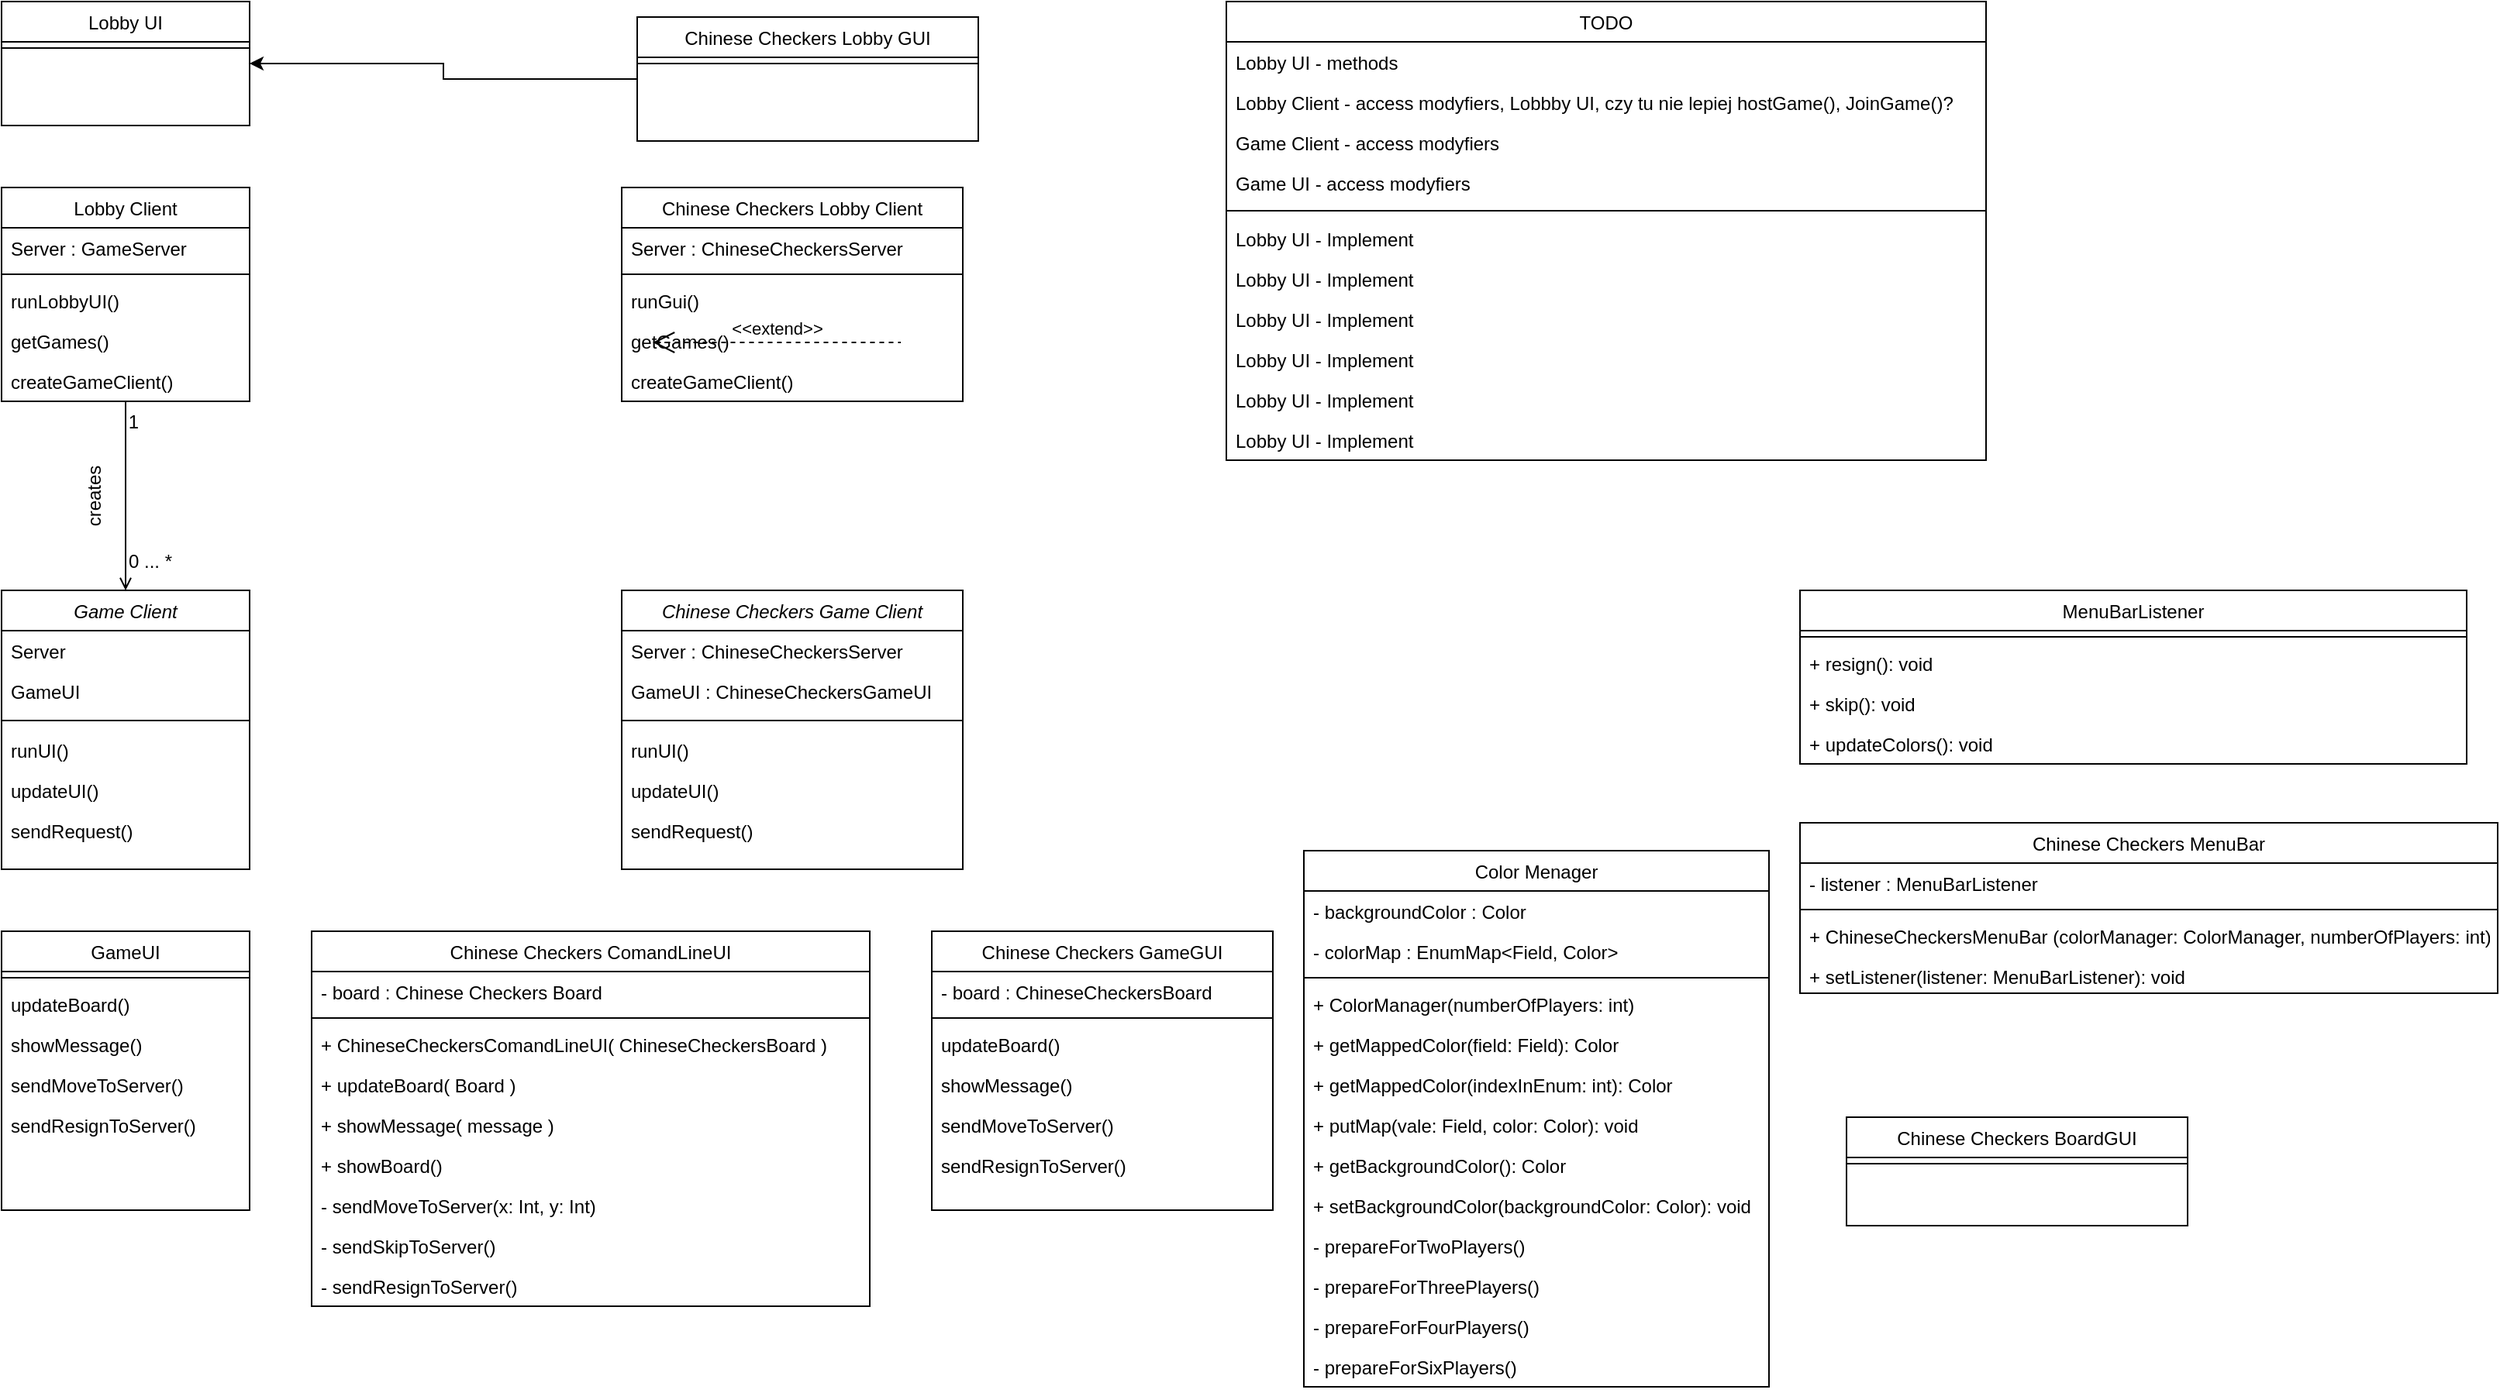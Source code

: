<mxfile version="14.0.1" type="github">
  <diagram id="C5RBs43oDa-KdzZeNtuy" name="Page-1">
    <mxGraphModel dx="1422" dy="812" grid="1" gridSize="10" guides="1" tooltips="1" connect="1" arrows="1" fold="1" page="1" pageScale="1" pageWidth="827" pageHeight="1169" math="0" shadow="0">
      <root>
        <mxCell id="WIyWlLk6GJQsqaUBKTNV-0" />
        <mxCell id="WIyWlLk6GJQsqaUBKTNV-1" parent="WIyWlLk6GJQsqaUBKTNV-0" />
        <mxCell id="zkfFHV4jXpPFQw0GAbJ--0" value="Game Client" style="swimlane;fontStyle=2;align=center;verticalAlign=top;childLayout=stackLayout;horizontal=1;startSize=26;horizontalStack=0;resizeParent=1;resizeLast=0;collapsible=1;marginBottom=0;rounded=0;shadow=0;strokeWidth=1;" parent="WIyWlLk6GJQsqaUBKTNV-1" vertex="1">
          <mxGeometry x="40" y="420" width="160" height="180" as="geometry">
            <mxRectangle x="230" y="140" width="160" height="26" as="alternateBounds" />
          </mxGeometry>
        </mxCell>
        <mxCell id="zkfFHV4jXpPFQw0GAbJ--1" value="Server" style="text;align=left;verticalAlign=top;spacingLeft=4;spacingRight=4;overflow=hidden;rotatable=0;points=[[0,0.5],[1,0.5]];portConstraint=eastwest;" parent="zkfFHV4jXpPFQw0GAbJ--0" vertex="1">
          <mxGeometry y="26" width="160" height="26" as="geometry" />
        </mxCell>
        <mxCell id="L-dQFNtFNeiDUSVbSoQx-4" value="GameUI" style="text;align=left;verticalAlign=top;spacingLeft=4;spacingRight=4;overflow=hidden;rotatable=0;points=[[0,0.5],[1,0.5]];portConstraint=eastwest;" parent="zkfFHV4jXpPFQw0GAbJ--0" vertex="1">
          <mxGeometry y="52" width="160" height="26" as="geometry" />
        </mxCell>
        <mxCell id="zkfFHV4jXpPFQw0GAbJ--4" value="" style="line;html=1;strokeWidth=1;align=left;verticalAlign=middle;spacingTop=-1;spacingLeft=3;spacingRight=3;rotatable=0;labelPosition=right;points=[];portConstraint=eastwest;" parent="zkfFHV4jXpPFQw0GAbJ--0" vertex="1">
          <mxGeometry y="78" width="160" height="12" as="geometry" />
        </mxCell>
        <mxCell id="zkfFHV4jXpPFQw0GAbJ--5" value="runUI()" style="text;align=left;verticalAlign=top;spacingLeft=4;spacingRight=4;overflow=hidden;rotatable=0;points=[[0,0.5],[1,0.5]];portConstraint=eastwest;" parent="zkfFHV4jXpPFQw0GAbJ--0" vertex="1">
          <mxGeometry y="90" width="160" height="26" as="geometry" />
        </mxCell>
        <mxCell id="L-dQFNtFNeiDUSVbSoQx-1" value="updateUI()" style="text;align=left;verticalAlign=top;spacingLeft=4;spacingRight=4;overflow=hidden;rotatable=0;points=[[0,0.5],[1,0.5]];portConstraint=eastwest;" parent="zkfFHV4jXpPFQw0GAbJ--0" vertex="1">
          <mxGeometry y="116" width="160" height="26" as="geometry" />
        </mxCell>
        <mxCell id="L-dQFNtFNeiDUSVbSoQx-3" value="sendRequest()" style="text;align=left;verticalAlign=top;spacingLeft=4;spacingRight=4;overflow=hidden;rotatable=0;points=[[0,0.5],[1,0.5]];portConstraint=eastwest;" parent="zkfFHV4jXpPFQw0GAbJ--0" vertex="1">
          <mxGeometry y="142" width="160" height="26" as="geometry" />
        </mxCell>
        <mxCell id="zkfFHV4jXpPFQw0GAbJ--6" value="GameUI" style="swimlane;fontStyle=0;align=center;verticalAlign=top;childLayout=stackLayout;horizontal=1;startSize=26;horizontalStack=0;resizeParent=1;resizeLast=0;collapsible=1;marginBottom=0;rounded=0;shadow=0;strokeWidth=1;" parent="WIyWlLk6GJQsqaUBKTNV-1" vertex="1">
          <mxGeometry x="40" y="640" width="160" height="180" as="geometry">
            <mxRectangle x="130" y="380" width="160" height="26" as="alternateBounds" />
          </mxGeometry>
        </mxCell>
        <mxCell id="zkfFHV4jXpPFQw0GAbJ--9" value="" style="line;html=1;strokeWidth=1;align=left;verticalAlign=middle;spacingTop=-1;spacingLeft=3;spacingRight=3;rotatable=0;labelPosition=right;points=[];portConstraint=eastwest;" parent="zkfFHV4jXpPFQw0GAbJ--6" vertex="1">
          <mxGeometry y="26" width="160" height="8" as="geometry" />
        </mxCell>
        <mxCell id="L-dQFNtFNeiDUSVbSoQx-6" value="updateBoard()" style="text;align=left;verticalAlign=top;spacingLeft=4;spacingRight=4;overflow=hidden;rotatable=0;points=[[0,0.5],[1,0.5]];portConstraint=eastwest;" parent="zkfFHV4jXpPFQw0GAbJ--6" vertex="1">
          <mxGeometry y="34" width="160" height="26" as="geometry" />
        </mxCell>
        <mxCell id="L-dQFNtFNeiDUSVbSoQx-9" value="showMessage()" style="text;align=left;verticalAlign=top;spacingLeft=4;spacingRight=4;overflow=hidden;rotatable=0;points=[[0,0.5],[1,0.5]];portConstraint=eastwest;" parent="zkfFHV4jXpPFQw0GAbJ--6" vertex="1">
          <mxGeometry y="60" width="160" height="26" as="geometry" />
        </mxCell>
        <mxCell id="L-dQFNtFNeiDUSVbSoQx-7" value="sendMoveToServer()" style="text;align=left;verticalAlign=top;spacingLeft=4;spacingRight=4;overflow=hidden;rotatable=0;points=[[0,0.5],[1,0.5]];portConstraint=eastwest;" parent="zkfFHV4jXpPFQw0GAbJ--6" vertex="1">
          <mxGeometry y="86" width="160" height="26" as="geometry" />
        </mxCell>
        <mxCell id="L-dQFNtFNeiDUSVbSoQx-8" value="sendResignToServer()" style="text;align=left;verticalAlign=top;spacingLeft=4;spacingRight=4;overflow=hidden;rotatable=0;points=[[0,0.5],[1,0.5]];portConstraint=eastwest;" parent="zkfFHV4jXpPFQw0GAbJ--6" vertex="1">
          <mxGeometry y="112" width="160" height="26" as="geometry" />
        </mxCell>
        <mxCell id="zkfFHV4jXpPFQw0GAbJ--17" value="Lobby Client" style="swimlane;fontStyle=0;align=center;verticalAlign=top;childLayout=stackLayout;horizontal=1;startSize=26;horizontalStack=0;resizeParent=1;resizeLast=0;collapsible=1;marginBottom=0;rounded=0;shadow=0;strokeWidth=1;" parent="WIyWlLk6GJQsqaUBKTNV-1" vertex="1">
          <mxGeometry x="40" y="160" width="160" height="138" as="geometry">
            <mxRectangle x="550" y="140" width="160" height="26" as="alternateBounds" />
          </mxGeometry>
        </mxCell>
        <mxCell id="zkfFHV4jXpPFQw0GAbJ--18" value="Server : GameServer" style="text;align=left;verticalAlign=top;spacingLeft=4;spacingRight=4;overflow=hidden;rotatable=0;points=[[0,0.5],[1,0.5]];portConstraint=eastwest;" parent="zkfFHV4jXpPFQw0GAbJ--17" vertex="1">
          <mxGeometry y="26" width="160" height="26" as="geometry" />
        </mxCell>
        <mxCell id="zkfFHV4jXpPFQw0GAbJ--23" value="" style="line;html=1;strokeWidth=1;align=left;verticalAlign=middle;spacingTop=-1;spacingLeft=3;spacingRight=3;rotatable=0;labelPosition=right;points=[];portConstraint=eastwest;" parent="zkfFHV4jXpPFQw0GAbJ--17" vertex="1">
          <mxGeometry y="52" width="160" height="8" as="geometry" />
        </mxCell>
        <mxCell id="zkfFHV4jXpPFQw0GAbJ--24" value="runLobbyUI()" style="text;align=left;verticalAlign=top;spacingLeft=4;spacingRight=4;overflow=hidden;rotatable=0;points=[[0,0.5],[1,0.5]];portConstraint=eastwest;" parent="zkfFHV4jXpPFQw0GAbJ--17" vertex="1">
          <mxGeometry y="60" width="160" height="26" as="geometry" />
        </mxCell>
        <mxCell id="zkfFHV4jXpPFQw0GAbJ--25" value="getGames()" style="text;align=left;verticalAlign=top;spacingLeft=4;spacingRight=4;overflow=hidden;rotatable=0;points=[[0,0.5],[1,0.5]];portConstraint=eastwest;" parent="zkfFHV4jXpPFQw0GAbJ--17" vertex="1">
          <mxGeometry y="86" width="160" height="26" as="geometry" />
        </mxCell>
        <mxCell id="L-dQFNtFNeiDUSVbSoQx-0" value="createGameClient()" style="text;align=left;verticalAlign=top;spacingLeft=4;spacingRight=4;overflow=hidden;rotatable=0;points=[[0,0.5],[1,0.5]];portConstraint=eastwest;" parent="zkfFHV4jXpPFQw0GAbJ--17" vertex="1">
          <mxGeometry y="112" width="160" height="26" as="geometry" />
        </mxCell>
        <mxCell id="zkfFHV4jXpPFQw0GAbJ--26" value="" style="endArrow=open;shadow=0;strokeWidth=1;rounded=0;endFill=1;edgeStyle=elbowEdgeStyle;elbow=vertical;exitX=0.5;exitY=1;exitDx=0;exitDy=0;entryX=0.5;entryY=0;entryDx=0;entryDy=0;" parent="WIyWlLk6GJQsqaUBKTNV-1" source="zkfFHV4jXpPFQw0GAbJ--17" target="zkfFHV4jXpPFQw0GAbJ--0" edge="1">
          <mxGeometry x="0.5" y="41" relative="1" as="geometry">
            <mxPoint x="210" y="332" as="sourcePoint" />
            <mxPoint x="160" y="340" as="targetPoint" />
            <mxPoint x="-40" y="32" as="offset" />
          </mxGeometry>
        </mxCell>
        <mxCell id="zkfFHV4jXpPFQw0GAbJ--27" value="0 ... *" style="resizable=0;align=left;verticalAlign=bottom;labelBackgroundColor=none;fontSize=12;" parent="zkfFHV4jXpPFQw0GAbJ--26" connectable="0" vertex="1">
          <mxGeometry x="-1" relative="1" as="geometry">
            <mxPoint y="112" as="offset" />
          </mxGeometry>
        </mxCell>
        <mxCell id="zkfFHV4jXpPFQw0GAbJ--28" value="1" style="resizable=0;align=right;verticalAlign=bottom;labelBackgroundColor=none;fontSize=12;" parent="zkfFHV4jXpPFQw0GAbJ--26" connectable="0" vertex="1">
          <mxGeometry x="1" relative="1" as="geometry">
            <mxPoint x="10" y="-100" as="offset" />
          </mxGeometry>
        </mxCell>
        <mxCell id="zkfFHV4jXpPFQw0GAbJ--29" value="&lt;div&gt;creates&lt;/div&gt;" style="text;html=1;resizable=0;points=[];;align=center;verticalAlign=middle;labelBackgroundColor=none;rounded=0;shadow=0;strokeWidth=1;fontSize=12;rotation=-90;" parent="zkfFHV4jXpPFQw0GAbJ--26" vertex="1" connectable="0">
          <mxGeometry x="0.5" y="49" relative="1" as="geometry">
            <mxPoint x="-69" y="-30" as="offset" />
          </mxGeometry>
        </mxCell>
        <mxCell id="L-dQFNtFNeiDUSVbSoQx-12" value="Chinese Checkers Game Client" style="swimlane;fontStyle=2;align=center;verticalAlign=top;childLayout=stackLayout;horizontal=1;startSize=26;horizontalStack=0;resizeParent=1;resizeLast=0;collapsible=1;marginBottom=0;rounded=0;shadow=0;strokeWidth=1;" parent="WIyWlLk6GJQsqaUBKTNV-1" vertex="1">
          <mxGeometry x="440" y="420" width="220" height="180" as="geometry">
            <mxRectangle x="230" y="140" width="160" height="26" as="alternateBounds" />
          </mxGeometry>
        </mxCell>
        <mxCell id="L-dQFNtFNeiDUSVbSoQx-32" value="Server : ChineseCheckersServer" style="text;align=left;verticalAlign=top;spacingLeft=4;spacingRight=4;overflow=hidden;rotatable=0;points=[[0,0.5],[1,0.5]];portConstraint=eastwest;" parent="L-dQFNtFNeiDUSVbSoQx-12" vertex="1">
          <mxGeometry y="26" width="220" height="26" as="geometry" />
        </mxCell>
        <mxCell id="L-dQFNtFNeiDUSVbSoQx-14" value="GameUI : ChineseCheckersGameUI" style="text;align=left;verticalAlign=top;spacingLeft=4;spacingRight=4;overflow=hidden;rotatable=0;points=[[0,0.5],[1,0.5]];portConstraint=eastwest;" parent="L-dQFNtFNeiDUSVbSoQx-12" vertex="1">
          <mxGeometry y="52" width="220" height="26" as="geometry" />
        </mxCell>
        <mxCell id="L-dQFNtFNeiDUSVbSoQx-15" value="" style="line;html=1;strokeWidth=1;align=left;verticalAlign=middle;spacingTop=-1;spacingLeft=3;spacingRight=3;rotatable=0;labelPosition=right;points=[];portConstraint=eastwest;" parent="L-dQFNtFNeiDUSVbSoQx-12" vertex="1">
          <mxGeometry y="78" width="220" height="12" as="geometry" />
        </mxCell>
        <mxCell id="L-dQFNtFNeiDUSVbSoQx-16" value="runUI()" style="text;align=left;verticalAlign=top;spacingLeft=4;spacingRight=4;overflow=hidden;rotatable=0;points=[[0,0.5],[1,0.5]];portConstraint=eastwest;" parent="L-dQFNtFNeiDUSVbSoQx-12" vertex="1">
          <mxGeometry y="90" width="220" height="26" as="geometry" />
        </mxCell>
        <mxCell id="L-dQFNtFNeiDUSVbSoQx-17" value="updateUI()" style="text;align=left;verticalAlign=top;spacingLeft=4;spacingRight=4;overflow=hidden;rotatable=0;points=[[0,0.5],[1,0.5]];portConstraint=eastwest;" parent="L-dQFNtFNeiDUSVbSoQx-12" vertex="1">
          <mxGeometry y="116" width="220" height="26" as="geometry" />
        </mxCell>
        <mxCell id="L-dQFNtFNeiDUSVbSoQx-18" value="sendRequest()" style="text;align=left;verticalAlign=top;spacingLeft=4;spacingRight=4;overflow=hidden;rotatable=0;points=[[0,0.5],[1,0.5]];portConstraint=eastwest;" parent="L-dQFNtFNeiDUSVbSoQx-12" vertex="1">
          <mxGeometry y="142" width="220" height="26" as="geometry" />
        </mxCell>
        <mxCell id="L-dQFNtFNeiDUSVbSoQx-19" value="Chinese Checkers GameGUI" style="swimlane;fontStyle=0;align=center;verticalAlign=top;childLayout=stackLayout;horizontal=1;startSize=26;horizontalStack=0;resizeParent=1;resizeLast=0;collapsible=1;marginBottom=0;rounded=0;shadow=0;strokeWidth=1;" parent="WIyWlLk6GJQsqaUBKTNV-1" vertex="1">
          <mxGeometry x="640" y="640" width="220" height="180" as="geometry">
            <mxRectangle x="130" y="380" width="160" height="26" as="alternateBounds" />
          </mxGeometry>
        </mxCell>
        <mxCell id="L-dQFNtFNeiDUSVbSoQx-43" value="- board : ChineseCheckersBoard" style="text;align=left;verticalAlign=top;spacingLeft=4;spacingRight=4;overflow=hidden;rotatable=0;points=[[0,0.5],[1,0.5]];portConstraint=eastwest;" parent="L-dQFNtFNeiDUSVbSoQx-19" vertex="1">
          <mxGeometry y="26" width="220" height="26" as="geometry" />
        </mxCell>
        <mxCell id="L-dQFNtFNeiDUSVbSoQx-21" value="" style="line;html=1;strokeWidth=1;align=left;verticalAlign=middle;spacingTop=-1;spacingLeft=3;spacingRight=3;rotatable=0;labelPosition=right;points=[];portConstraint=eastwest;" parent="L-dQFNtFNeiDUSVbSoQx-19" vertex="1">
          <mxGeometry y="52" width="220" height="8" as="geometry" />
        </mxCell>
        <mxCell id="L-dQFNtFNeiDUSVbSoQx-22" value="updateBoard()" style="text;align=left;verticalAlign=top;spacingLeft=4;spacingRight=4;overflow=hidden;rotatable=0;points=[[0,0.5],[1,0.5]];portConstraint=eastwest;" parent="L-dQFNtFNeiDUSVbSoQx-19" vertex="1">
          <mxGeometry y="60" width="220" height="26" as="geometry" />
        </mxCell>
        <mxCell id="L-dQFNtFNeiDUSVbSoQx-23" value="showMessage()" style="text;align=left;verticalAlign=top;spacingLeft=4;spacingRight=4;overflow=hidden;rotatable=0;points=[[0,0.5],[1,0.5]];portConstraint=eastwest;" parent="L-dQFNtFNeiDUSVbSoQx-19" vertex="1">
          <mxGeometry y="86" width="220" height="26" as="geometry" />
        </mxCell>
        <mxCell id="L-dQFNtFNeiDUSVbSoQx-24" value="sendMoveToServer()" style="text;align=left;verticalAlign=top;spacingLeft=4;spacingRight=4;overflow=hidden;rotatable=0;points=[[0,0.5],[1,0.5]];portConstraint=eastwest;" parent="L-dQFNtFNeiDUSVbSoQx-19" vertex="1">
          <mxGeometry y="112" width="220" height="26" as="geometry" />
        </mxCell>
        <mxCell id="L-dQFNtFNeiDUSVbSoQx-25" value="sendResignToServer()" style="text;align=left;verticalAlign=top;spacingLeft=4;spacingRight=4;overflow=hidden;rotatable=0;points=[[0,0.5],[1,0.5]];portConstraint=eastwest;" parent="L-dQFNtFNeiDUSVbSoQx-19" vertex="1">
          <mxGeometry y="138" width="220" height="26" as="geometry" />
        </mxCell>
        <mxCell id="L-dQFNtFNeiDUSVbSoQx-26" value="Chinese Checkers Lobby Client" style="swimlane;fontStyle=0;align=center;verticalAlign=top;childLayout=stackLayout;horizontal=1;startSize=26;horizontalStack=0;resizeParent=1;resizeLast=0;collapsible=1;marginBottom=0;rounded=0;shadow=0;strokeWidth=1;" parent="WIyWlLk6GJQsqaUBKTNV-1" vertex="1">
          <mxGeometry x="440" y="160" width="220" height="138" as="geometry">
            <mxRectangle x="280" y="40" width="160" height="26" as="alternateBounds" />
          </mxGeometry>
        </mxCell>
        <mxCell id="L-dQFNtFNeiDUSVbSoQx-27" value="Server : ChineseCheckersServer" style="text;align=left;verticalAlign=top;spacingLeft=4;spacingRight=4;overflow=hidden;rotatable=0;points=[[0,0.5],[1,0.5]];portConstraint=eastwest;" parent="L-dQFNtFNeiDUSVbSoQx-26" vertex="1">
          <mxGeometry y="26" width="220" height="26" as="geometry" />
        </mxCell>
        <mxCell id="L-dQFNtFNeiDUSVbSoQx-28" value="" style="line;html=1;strokeWidth=1;align=left;verticalAlign=middle;spacingTop=-1;spacingLeft=3;spacingRight=3;rotatable=0;labelPosition=right;points=[];portConstraint=eastwest;" parent="L-dQFNtFNeiDUSVbSoQx-26" vertex="1">
          <mxGeometry y="52" width="220" height="8" as="geometry" />
        </mxCell>
        <mxCell id="L-dQFNtFNeiDUSVbSoQx-29" value="runGui()" style="text;align=left;verticalAlign=top;spacingLeft=4;spacingRight=4;overflow=hidden;rotatable=0;points=[[0,0.5],[1,0.5]];portConstraint=eastwest;" parent="L-dQFNtFNeiDUSVbSoQx-26" vertex="1">
          <mxGeometry y="60" width="220" height="26" as="geometry" />
        </mxCell>
        <mxCell id="L-dQFNtFNeiDUSVbSoQx-30" value="getGames()" style="text;align=left;verticalAlign=top;spacingLeft=4;spacingRight=4;overflow=hidden;rotatable=0;points=[[0,0.5],[1,0.5]];portConstraint=eastwest;" parent="L-dQFNtFNeiDUSVbSoQx-26" vertex="1">
          <mxGeometry y="86" width="220" height="26" as="geometry" />
        </mxCell>
        <mxCell id="L-dQFNtFNeiDUSVbSoQx-31" value="createGameClient()" style="text;align=left;verticalAlign=top;spacingLeft=4;spacingRight=4;overflow=hidden;rotatable=0;points=[[0,0.5],[1,0.5]];portConstraint=eastwest;" parent="L-dQFNtFNeiDUSVbSoQx-26" vertex="1">
          <mxGeometry y="112" width="220" height="26" as="geometry" />
        </mxCell>
        <mxCell id="L-dQFNtFNeiDUSVbSoQx-33" value="Chinese Checkers ComandLineUI" style="swimlane;fontStyle=0;align=center;verticalAlign=top;childLayout=stackLayout;horizontal=1;startSize=26;horizontalStack=0;resizeParent=1;resizeLast=0;collapsible=1;marginBottom=0;rounded=0;shadow=0;strokeWidth=1;" parent="WIyWlLk6GJQsqaUBKTNV-1" vertex="1">
          <mxGeometry x="240" y="640" width="360" height="242" as="geometry">
            <mxRectangle x="130" y="380" width="160" height="26" as="alternateBounds" />
          </mxGeometry>
        </mxCell>
        <mxCell id="L-dQFNtFNeiDUSVbSoQx-34" value="- board : Chinese Checkers Board" style="text;align=left;verticalAlign=top;spacingLeft=4;spacingRight=4;overflow=hidden;rotatable=0;points=[[0,0.5],[1,0.5]];portConstraint=eastwest;" parent="L-dQFNtFNeiDUSVbSoQx-33" vertex="1">
          <mxGeometry y="26" width="360" height="26" as="geometry" />
        </mxCell>
        <mxCell id="L-dQFNtFNeiDUSVbSoQx-35" value="" style="line;html=1;strokeWidth=1;align=left;verticalAlign=middle;spacingTop=-1;spacingLeft=3;spacingRight=3;rotatable=0;labelPosition=right;points=[];portConstraint=eastwest;" parent="L-dQFNtFNeiDUSVbSoQx-33" vertex="1">
          <mxGeometry y="52" width="360" height="8" as="geometry" />
        </mxCell>
        <mxCell id="L-dQFNtFNeiDUSVbSoQx-36" value="+ ChineseCheckersComandLineUI( ChineseCheckersBoard )" style="text;align=left;verticalAlign=top;spacingLeft=4;spacingRight=4;overflow=hidden;rotatable=0;points=[[0,0.5],[1,0.5]];portConstraint=eastwest;" parent="L-dQFNtFNeiDUSVbSoQx-33" vertex="1">
          <mxGeometry y="60" width="360" height="26" as="geometry" />
        </mxCell>
        <mxCell id="L-dQFNtFNeiDUSVbSoQx-41" value="+ updateBoard( Board )" style="text;align=left;verticalAlign=top;spacingLeft=4;spacingRight=4;overflow=hidden;rotatable=0;points=[[0,0.5],[1,0.5]];portConstraint=eastwest;" parent="L-dQFNtFNeiDUSVbSoQx-33" vertex="1">
          <mxGeometry y="86" width="360" height="26" as="geometry" />
        </mxCell>
        <mxCell id="L-dQFNtFNeiDUSVbSoQx-37" value="+ showMessage( message )" style="text;align=left;verticalAlign=top;spacingLeft=4;spacingRight=4;overflow=hidden;rotatable=0;points=[[0,0.5],[1,0.5]];portConstraint=eastwest;" parent="L-dQFNtFNeiDUSVbSoQx-33" vertex="1">
          <mxGeometry y="112" width="360" height="26" as="geometry" />
        </mxCell>
        <mxCell id="L-dQFNtFNeiDUSVbSoQx-40" value="+ showBoard()" style="text;align=left;verticalAlign=top;spacingLeft=4;spacingRight=4;overflow=hidden;rotatable=0;points=[[0,0.5],[1,0.5]];portConstraint=eastwest;" parent="L-dQFNtFNeiDUSVbSoQx-33" vertex="1">
          <mxGeometry y="138" width="360" height="26" as="geometry" />
        </mxCell>
        <mxCell id="L-dQFNtFNeiDUSVbSoQx-38" value="- sendMoveToServer(x: Int, y: Int) " style="text;align=left;verticalAlign=top;spacingLeft=4;spacingRight=4;overflow=hidden;rotatable=0;points=[[0,0.5],[1,0.5]];portConstraint=eastwest;" parent="L-dQFNtFNeiDUSVbSoQx-33" vertex="1">
          <mxGeometry y="164" width="360" height="26" as="geometry" />
        </mxCell>
        <mxCell id="L-dQFNtFNeiDUSVbSoQx-39" value="- sendSkipToServer()" style="text;align=left;verticalAlign=top;spacingLeft=4;spacingRight=4;overflow=hidden;rotatable=0;points=[[0,0.5],[1,0.5]];portConstraint=eastwest;" parent="L-dQFNtFNeiDUSVbSoQx-33" vertex="1">
          <mxGeometry y="190" width="360" height="26" as="geometry" />
        </mxCell>
        <mxCell id="L-dQFNtFNeiDUSVbSoQx-42" value="- sendResignToServer()" style="text;align=left;verticalAlign=top;spacingLeft=4;spacingRight=4;overflow=hidden;rotatable=0;points=[[0,0.5],[1,0.5]];portConstraint=eastwest;" parent="L-dQFNtFNeiDUSVbSoQx-33" vertex="1">
          <mxGeometry y="216" width="360" height="26" as="geometry" />
        </mxCell>
        <mxCell id="byT0HyZ_yWfzOSjlgOxe-0" value="Chinese Checkers MenuBar" style="swimlane;fontStyle=0;align=center;verticalAlign=top;childLayout=stackLayout;horizontal=1;startSize=26;horizontalStack=0;resizeParent=1;resizeLast=0;collapsible=1;marginBottom=0;rounded=0;shadow=0;strokeWidth=1;" parent="WIyWlLk6GJQsqaUBKTNV-1" vertex="1">
          <mxGeometry x="1200" y="570" width="450" height="110" as="geometry">
            <mxRectangle x="130" y="380" width="160" height="26" as="alternateBounds" />
          </mxGeometry>
        </mxCell>
        <mxCell id="byT0HyZ_yWfzOSjlgOxe-64" value="- listener : MenuBarListener" style="text;align=left;verticalAlign=top;spacingLeft=4;spacingRight=4;overflow=hidden;rotatable=0;points=[[0,0.5],[1,0.5]];portConstraint=eastwest;" parent="byT0HyZ_yWfzOSjlgOxe-0" vertex="1">
          <mxGeometry y="26" width="450" height="26" as="geometry" />
        </mxCell>
        <mxCell id="byT0HyZ_yWfzOSjlgOxe-2" value="" style="line;html=1;strokeWidth=1;align=left;verticalAlign=middle;spacingTop=-1;spacingLeft=3;spacingRight=3;rotatable=0;labelPosition=right;points=[];portConstraint=eastwest;" parent="byT0HyZ_yWfzOSjlgOxe-0" vertex="1">
          <mxGeometry y="52" width="450" height="8" as="geometry" />
        </mxCell>
        <mxCell id="byT0HyZ_yWfzOSjlgOxe-68" value="+ ChineseCheckersMenuBar (colorManager: ColorManager, numberOfPlayers: int)" style="text;align=left;verticalAlign=top;spacingLeft=4;spacingRight=4;overflow=hidden;rotatable=0;points=[[0,0.5],[1,0.5]];portConstraint=eastwest;" parent="byT0HyZ_yWfzOSjlgOxe-0" vertex="1">
          <mxGeometry y="60" width="450" height="26" as="geometry" />
        </mxCell>
        <mxCell id="byT0HyZ_yWfzOSjlgOxe-69" value="+ setListener(listener: MenuBarListener): void" style="text;align=left;verticalAlign=top;spacingLeft=4;spacingRight=4;overflow=hidden;rotatable=0;points=[[0,0.5],[1,0.5]];portConstraint=eastwest;" parent="byT0HyZ_yWfzOSjlgOxe-0" vertex="1">
          <mxGeometry y="86" width="450" height="24" as="geometry" />
        </mxCell>
        <mxCell id="byT0HyZ_yWfzOSjlgOxe-7" value="Color Menager" style="swimlane;fontStyle=0;align=center;verticalAlign=top;childLayout=stackLayout;horizontal=1;startSize=26;horizontalStack=0;resizeParent=1;resizeLast=0;collapsible=1;marginBottom=0;rounded=0;shadow=0;strokeWidth=1;" parent="WIyWlLk6GJQsqaUBKTNV-1" vertex="1">
          <mxGeometry x="880" y="588" width="300" height="346" as="geometry">
            <mxRectangle x="130" y="380" width="160" height="26" as="alternateBounds" />
          </mxGeometry>
        </mxCell>
        <mxCell id="byT0HyZ_yWfzOSjlgOxe-51" value="- backgroundColor : Color" style="text;align=left;verticalAlign=top;spacingLeft=4;spacingRight=4;overflow=hidden;rotatable=0;points=[[0,0.5],[1,0.5]];portConstraint=eastwest;" parent="byT0HyZ_yWfzOSjlgOxe-7" vertex="1">
          <mxGeometry y="26" width="300" height="26" as="geometry" />
        </mxCell>
        <mxCell id="byT0HyZ_yWfzOSjlgOxe-52" value="- colorMap : EnumMap&lt;Field, Color&gt;" style="text;align=left;verticalAlign=top;spacingLeft=4;spacingRight=4;overflow=hidden;rotatable=0;points=[[0,0.5],[1,0.5]];portConstraint=eastwest;" parent="byT0HyZ_yWfzOSjlgOxe-7" vertex="1">
          <mxGeometry y="52" width="300" height="26" as="geometry" />
        </mxCell>
        <mxCell id="byT0HyZ_yWfzOSjlgOxe-9" value="" style="line;html=1;strokeWidth=1;align=left;verticalAlign=middle;spacingTop=-1;spacingLeft=3;spacingRight=3;rotatable=0;labelPosition=right;points=[];portConstraint=eastwest;" parent="byT0HyZ_yWfzOSjlgOxe-7" vertex="1">
          <mxGeometry y="78" width="300" height="8" as="geometry" />
        </mxCell>
        <mxCell id="byT0HyZ_yWfzOSjlgOxe-53" value="+ ColorManager(numberOfPlayers: int)" style="text;align=left;verticalAlign=top;spacingLeft=4;spacingRight=4;overflow=hidden;rotatable=0;points=[[0,0.5],[1,0.5]];portConstraint=eastwest;" parent="byT0HyZ_yWfzOSjlgOxe-7" vertex="1">
          <mxGeometry y="86" width="300" height="26" as="geometry" />
        </mxCell>
        <mxCell id="byT0HyZ_yWfzOSjlgOxe-58" value="+ getMappedColor(field: Field): Color" style="text;align=left;verticalAlign=top;spacingLeft=4;spacingRight=4;overflow=hidden;rotatable=0;points=[[0,0.5],[1,0.5]];portConstraint=eastwest;" parent="byT0HyZ_yWfzOSjlgOxe-7" vertex="1">
          <mxGeometry y="112" width="300" height="26" as="geometry" />
        </mxCell>
        <mxCell id="byT0HyZ_yWfzOSjlgOxe-59" value="+ getMappedColor(indexInEnum: int): Color" style="text;align=left;verticalAlign=top;spacingLeft=4;spacingRight=4;overflow=hidden;rotatable=0;points=[[0,0.5],[1,0.5]];portConstraint=eastwest;" parent="byT0HyZ_yWfzOSjlgOxe-7" vertex="1">
          <mxGeometry y="138" width="300" height="26" as="geometry" />
        </mxCell>
        <mxCell id="byT0HyZ_yWfzOSjlgOxe-63" value="+ putMap(vale: Field, color: Color): void" style="text;align=left;verticalAlign=top;spacingLeft=4;spacingRight=4;overflow=hidden;rotatable=0;points=[[0,0.5],[1,0.5]];portConstraint=eastwest;" parent="byT0HyZ_yWfzOSjlgOxe-7" vertex="1">
          <mxGeometry y="164" width="300" height="26" as="geometry" />
        </mxCell>
        <mxCell id="byT0HyZ_yWfzOSjlgOxe-60" value="+ getBackgroundColor(): Color" style="text;align=left;verticalAlign=top;spacingLeft=4;spacingRight=4;overflow=hidden;rotatable=0;points=[[0,0.5],[1,0.5]];portConstraint=eastwest;" parent="byT0HyZ_yWfzOSjlgOxe-7" vertex="1">
          <mxGeometry y="190" width="300" height="26" as="geometry" />
        </mxCell>
        <mxCell id="byT0HyZ_yWfzOSjlgOxe-62" value="+ setBackgroundColor(backgroundColor: Color): void" style="text;align=left;verticalAlign=top;spacingLeft=4;spacingRight=4;overflow=hidden;rotatable=0;points=[[0,0.5],[1,0.5]];portConstraint=eastwest;" parent="byT0HyZ_yWfzOSjlgOxe-7" vertex="1">
          <mxGeometry y="216" width="300" height="26" as="geometry" />
        </mxCell>
        <mxCell id="byT0HyZ_yWfzOSjlgOxe-54" value="- prepareForTwoPlayers()" style="text;align=left;verticalAlign=top;spacingLeft=4;spacingRight=4;overflow=hidden;rotatable=0;points=[[0,0.5],[1,0.5]];portConstraint=eastwest;" parent="byT0HyZ_yWfzOSjlgOxe-7" vertex="1">
          <mxGeometry y="242" width="300" height="26" as="geometry" />
        </mxCell>
        <mxCell id="byT0HyZ_yWfzOSjlgOxe-55" value="- prepareForThreePlayers()" style="text;align=left;verticalAlign=top;spacingLeft=4;spacingRight=4;overflow=hidden;rotatable=0;points=[[0,0.5],[1,0.5]];portConstraint=eastwest;" parent="byT0HyZ_yWfzOSjlgOxe-7" vertex="1">
          <mxGeometry y="268" width="300" height="26" as="geometry" />
        </mxCell>
        <mxCell id="byT0HyZ_yWfzOSjlgOxe-56" value="- prepareForFourPlayers()" style="text;align=left;verticalAlign=top;spacingLeft=4;spacingRight=4;overflow=hidden;rotatable=0;points=[[0,0.5],[1,0.5]];portConstraint=eastwest;" parent="byT0HyZ_yWfzOSjlgOxe-7" vertex="1">
          <mxGeometry y="294" width="300" height="26" as="geometry" />
        </mxCell>
        <mxCell id="byT0HyZ_yWfzOSjlgOxe-57" value="- prepareForSixPlayers()" style="text;align=left;verticalAlign=top;spacingLeft=4;spacingRight=4;overflow=hidden;rotatable=0;points=[[0,0.5],[1,0.5]];portConstraint=eastwest;" parent="byT0HyZ_yWfzOSjlgOxe-7" vertex="1">
          <mxGeometry y="320" width="300" height="26" as="geometry" />
        </mxCell>
        <mxCell id="byT0HyZ_yWfzOSjlgOxe-26" value="Lobby UI" style="swimlane;fontStyle=0;align=center;verticalAlign=top;childLayout=stackLayout;horizontal=1;startSize=26;horizontalStack=0;resizeParent=1;resizeLast=0;collapsible=1;marginBottom=0;rounded=0;shadow=0;strokeWidth=1;" parent="WIyWlLk6GJQsqaUBKTNV-1" vertex="1">
          <mxGeometry x="40" y="40" width="160" height="80" as="geometry">
            <mxRectangle x="550" y="140" width="160" height="26" as="alternateBounds" />
          </mxGeometry>
        </mxCell>
        <mxCell id="byT0HyZ_yWfzOSjlgOxe-28" value="" style="line;html=1;strokeWidth=1;align=left;verticalAlign=middle;spacingTop=-1;spacingLeft=3;spacingRight=3;rotatable=0;labelPosition=right;points=[];portConstraint=eastwest;" parent="byT0HyZ_yWfzOSjlgOxe-26" vertex="1">
          <mxGeometry y="26" width="160" height="8" as="geometry" />
        </mxCell>
        <mxCell id="byT0HyZ_yWfzOSjlgOxe-33" value="Chinese Checkers BoardGUI&#xa;" style="swimlane;fontStyle=0;align=center;verticalAlign=top;childLayout=stackLayout;horizontal=1;startSize=26;horizontalStack=0;resizeParent=1;resizeLast=0;collapsible=1;marginBottom=0;rounded=0;shadow=0;strokeWidth=1;" parent="WIyWlLk6GJQsqaUBKTNV-1" vertex="1">
          <mxGeometry x="1230" y="760" width="220" height="70" as="geometry">
            <mxRectangle x="130" y="380" width="160" height="26" as="alternateBounds" />
          </mxGeometry>
        </mxCell>
        <mxCell id="byT0HyZ_yWfzOSjlgOxe-34" value="" style="line;html=1;strokeWidth=1;align=left;verticalAlign=middle;spacingTop=-1;spacingLeft=3;spacingRight=3;rotatable=0;labelPosition=right;points=[];portConstraint=eastwest;" parent="byT0HyZ_yWfzOSjlgOxe-33" vertex="1">
          <mxGeometry y="26" width="220" height="8" as="geometry" />
        </mxCell>
        <mxCell id="byT0HyZ_yWfzOSjlgOxe-35" value="TODO" style="swimlane;fontStyle=0;align=center;verticalAlign=top;childLayout=stackLayout;horizontal=1;startSize=26;horizontalStack=0;resizeParent=1;resizeLast=0;collapsible=1;marginBottom=0;rounded=0;shadow=0;strokeWidth=1;" parent="WIyWlLk6GJQsqaUBKTNV-1" vertex="1">
          <mxGeometry x="830" y="40" width="490" height="296" as="geometry">
            <mxRectangle x="550" y="140" width="160" height="26" as="alternateBounds" />
          </mxGeometry>
        </mxCell>
        <mxCell id="byT0HyZ_yWfzOSjlgOxe-41" value="Lobby UI - methods" style="text;align=left;verticalAlign=top;spacingLeft=4;spacingRight=4;overflow=hidden;rotatable=0;points=[[0,0.5],[1,0.5]];portConstraint=eastwest;" parent="byT0HyZ_yWfzOSjlgOxe-35" vertex="1">
          <mxGeometry y="26" width="490" height="26" as="geometry" />
        </mxCell>
        <mxCell id="byT0HyZ_yWfzOSjlgOxe-50" value="Lobby Client - access modyfiers, Lobbby UI, czy tu nie lepiej hostGame(), JoinGame()?" style="text;align=left;verticalAlign=top;spacingLeft=4;spacingRight=4;overflow=hidden;rotatable=0;points=[[0,0.5],[1,0.5]];portConstraint=eastwest;" parent="byT0HyZ_yWfzOSjlgOxe-35" vertex="1">
          <mxGeometry y="52" width="490" height="26" as="geometry" />
        </mxCell>
        <mxCell id="byT0HyZ_yWfzOSjlgOxe-49" value="Game Client - access modyfiers" style="text;align=left;verticalAlign=top;spacingLeft=4;spacingRight=4;overflow=hidden;rotatable=0;points=[[0,0.5],[1,0.5]];portConstraint=eastwest;" parent="byT0HyZ_yWfzOSjlgOxe-35" vertex="1">
          <mxGeometry y="78" width="490" height="26" as="geometry" />
        </mxCell>
        <mxCell id="byT0HyZ_yWfzOSjlgOxe-48" value="Game UI - access modyfiers" style="text;align=left;verticalAlign=top;spacingLeft=4;spacingRight=4;overflow=hidden;rotatable=0;points=[[0,0.5],[1,0.5]];portConstraint=eastwest;" parent="byT0HyZ_yWfzOSjlgOxe-35" vertex="1">
          <mxGeometry y="104" width="490" height="26" as="geometry" />
        </mxCell>
        <mxCell id="byT0HyZ_yWfzOSjlgOxe-36" value="" style="line;html=1;strokeWidth=1;align=left;verticalAlign=middle;spacingTop=-1;spacingLeft=3;spacingRight=3;rotatable=0;labelPosition=right;points=[];portConstraint=eastwest;" parent="byT0HyZ_yWfzOSjlgOxe-35" vertex="1">
          <mxGeometry y="130" width="490" height="10" as="geometry" />
        </mxCell>
        <mxCell id="byT0HyZ_yWfzOSjlgOxe-47" value="Lobby UI - Implement" style="text;align=left;verticalAlign=top;spacingLeft=4;spacingRight=4;overflow=hidden;rotatable=0;points=[[0,0.5],[1,0.5]];portConstraint=eastwest;" parent="byT0HyZ_yWfzOSjlgOxe-35" vertex="1">
          <mxGeometry y="140" width="490" height="26" as="geometry" />
        </mxCell>
        <mxCell id="byT0HyZ_yWfzOSjlgOxe-43" value="Lobby UI - Implement" style="text;align=left;verticalAlign=top;spacingLeft=4;spacingRight=4;overflow=hidden;rotatable=0;points=[[0,0.5],[1,0.5]];portConstraint=eastwest;" parent="byT0HyZ_yWfzOSjlgOxe-35" vertex="1">
          <mxGeometry y="166" width="490" height="26" as="geometry" />
        </mxCell>
        <mxCell id="byT0HyZ_yWfzOSjlgOxe-42" value="Lobby UI - Implement" style="text;align=left;verticalAlign=top;spacingLeft=4;spacingRight=4;overflow=hidden;rotatable=0;points=[[0,0.5],[1,0.5]];portConstraint=eastwest;" parent="byT0HyZ_yWfzOSjlgOxe-35" vertex="1">
          <mxGeometry y="192" width="490" height="26" as="geometry" />
        </mxCell>
        <mxCell id="byT0HyZ_yWfzOSjlgOxe-44" value="Lobby UI - Implement" style="text;align=left;verticalAlign=top;spacingLeft=4;spacingRight=4;overflow=hidden;rotatable=0;points=[[0,0.5],[1,0.5]];portConstraint=eastwest;" parent="byT0HyZ_yWfzOSjlgOxe-35" vertex="1">
          <mxGeometry y="218" width="490" height="26" as="geometry" />
        </mxCell>
        <mxCell id="byT0HyZ_yWfzOSjlgOxe-45" value="Lobby UI - Implement" style="text;align=left;verticalAlign=top;spacingLeft=4;spacingRight=4;overflow=hidden;rotatable=0;points=[[0,0.5],[1,0.5]];portConstraint=eastwest;" parent="byT0HyZ_yWfzOSjlgOxe-35" vertex="1">
          <mxGeometry y="244" width="490" height="26" as="geometry" />
        </mxCell>
        <mxCell id="byT0HyZ_yWfzOSjlgOxe-46" value="Lobby UI - Implement" style="text;align=left;verticalAlign=top;spacingLeft=4;spacingRight=4;overflow=hidden;rotatable=0;points=[[0,0.5],[1,0.5]];portConstraint=eastwest;" parent="byT0HyZ_yWfzOSjlgOxe-35" vertex="1">
          <mxGeometry y="270" width="490" height="26" as="geometry" />
        </mxCell>
        <mxCell id="5XM-wVTRaTCqEOshrTpf-1" style="edgeStyle=orthogonalEdgeStyle;rounded=0;orthogonalLoop=1;jettySize=auto;html=1;exitX=0;exitY=0.5;exitDx=0;exitDy=0;entryX=1;entryY=0.5;entryDx=0;entryDy=0;" edge="1" parent="WIyWlLk6GJQsqaUBKTNV-1" source="byT0HyZ_yWfzOSjlgOxe-39" target="byT0HyZ_yWfzOSjlgOxe-26">
          <mxGeometry relative="1" as="geometry" />
        </mxCell>
        <mxCell id="byT0HyZ_yWfzOSjlgOxe-39" value="Chinese Checkers Lobby GUI&#xa;" style="swimlane;fontStyle=0;align=center;verticalAlign=top;childLayout=stackLayout;horizontal=1;startSize=26;horizontalStack=0;resizeParent=1;resizeLast=0;collapsible=1;marginBottom=0;rounded=0;shadow=0;strokeWidth=1;" parent="WIyWlLk6GJQsqaUBKTNV-1" vertex="1">
          <mxGeometry x="450" y="50" width="220" height="80" as="geometry">
            <mxRectangle x="550" y="140" width="160" height="26" as="alternateBounds" />
          </mxGeometry>
        </mxCell>
        <mxCell id="byT0HyZ_yWfzOSjlgOxe-40" value="" style="line;html=1;strokeWidth=1;align=left;verticalAlign=middle;spacingTop=-1;spacingLeft=3;spacingRight=3;rotatable=0;labelPosition=right;points=[];portConstraint=eastwest;" parent="byT0HyZ_yWfzOSjlgOxe-39" vertex="1">
          <mxGeometry y="26" width="220" height="8" as="geometry" />
        </mxCell>
        <mxCell id="byT0HyZ_yWfzOSjlgOxe-70" value="MenuBarListener" style="swimlane;fontStyle=0;align=center;verticalAlign=top;childLayout=stackLayout;horizontal=1;startSize=26;horizontalStack=0;resizeParent=1;resizeLast=0;collapsible=1;marginBottom=0;rounded=0;shadow=0;strokeWidth=1;" parent="WIyWlLk6GJQsqaUBKTNV-1" vertex="1">
          <mxGeometry x="1200" y="420" width="430" height="112" as="geometry">
            <mxRectangle x="130" y="380" width="160" height="26" as="alternateBounds" />
          </mxGeometry>
        </mxCell>
        <mxCell id="byT0HyZ_yWfzOSjlgOxe-72" value="" style="line;html=1;strokeWidth=1;align=left;verticalAlign=middle;spacingTop=-1;spacingLeft=3;spacingRight=3;rotatable=0;labelPosition=right;points=[];portConstraint=eastwest;" parent="byT0HyZ_yWfzOSjlgOxe-70" vertex="1">
          <mxGeometry y="26" width="430" height="8" as="geometry" />
        </mxCell>
        <mxCell id="byT0HyZ_yWfzOSjlgOxe-73" value="+ resign(): void" style="text;align=left;verticalAlign=top;spacingLeft=4;spacingRight=4;overflow=hidden;rotatable=0;points=[[0,0.5],[1,0.5]];portConstraint=eastwest;" parent="byT0HyZ_yWfzOSjlgOxe-70" vertex="1">
          <mxGeometry y="34" width="430" height="26" as="geometry" />
        </mxCell>
        <mxCell id="byT0HyZ_yWfzOSjlgOxe-75" value="+ skip(): void" style="text;align=left;verticalAlign=top;spacingLeft=4;spacingRight=4;overflow=hidden;rotatable=0;points=[[0,0.5],[1,0.5]];portConstraint=eastwest;" parent="byT0HyZ_yWfzOSjlgOxe-70" vertex="1">
          <mxGeometry y="60" width="430" height="26" as="geometry" />
        </mxCell>
        <mxCell id="byT0HyZ_yWfzOSjlgOxe-76" value="+ updateColors(): void" style="text;align=left;verticalAlign=top;spacingLeft=4;spacingRight=4;overflow=hidden;rotatable=0;points=[[0,0.5],[1,0.5]];portConstraint=eastwest;" parent="byT0HyZ_yWfzOSjlgOxe-70" vertex="1">
          <mxGeometry y="86" width="430" height="26" as="geometry" />
        </mxCell>
        <mxCell id="5XM-wVTRaTCqEOshrTpf-0" value="&amp;lt;&amp;lt;extend&amp;gt;&amp;gt;" style="edgeStyle=none;html=1;startArrow=open;endArrow=none;startSize=12;verticalAlign=bottom;dashed=1;labelBackgroundColor=none;" edge="1" parent="WIyWlLk6GJQsqaUBKTNV-1">
          <mxGeometry width="160" relative="1" as="geometry">
            <mxPoint x="460" y="260" as="sourcePoint" />
            <mxPoint x="620" y="260" as="targetPoint" />
          </mxGeometry>
        </mxCell>
      </root>
    </mxGraphModel>
  </diagram>
</mxfile>
